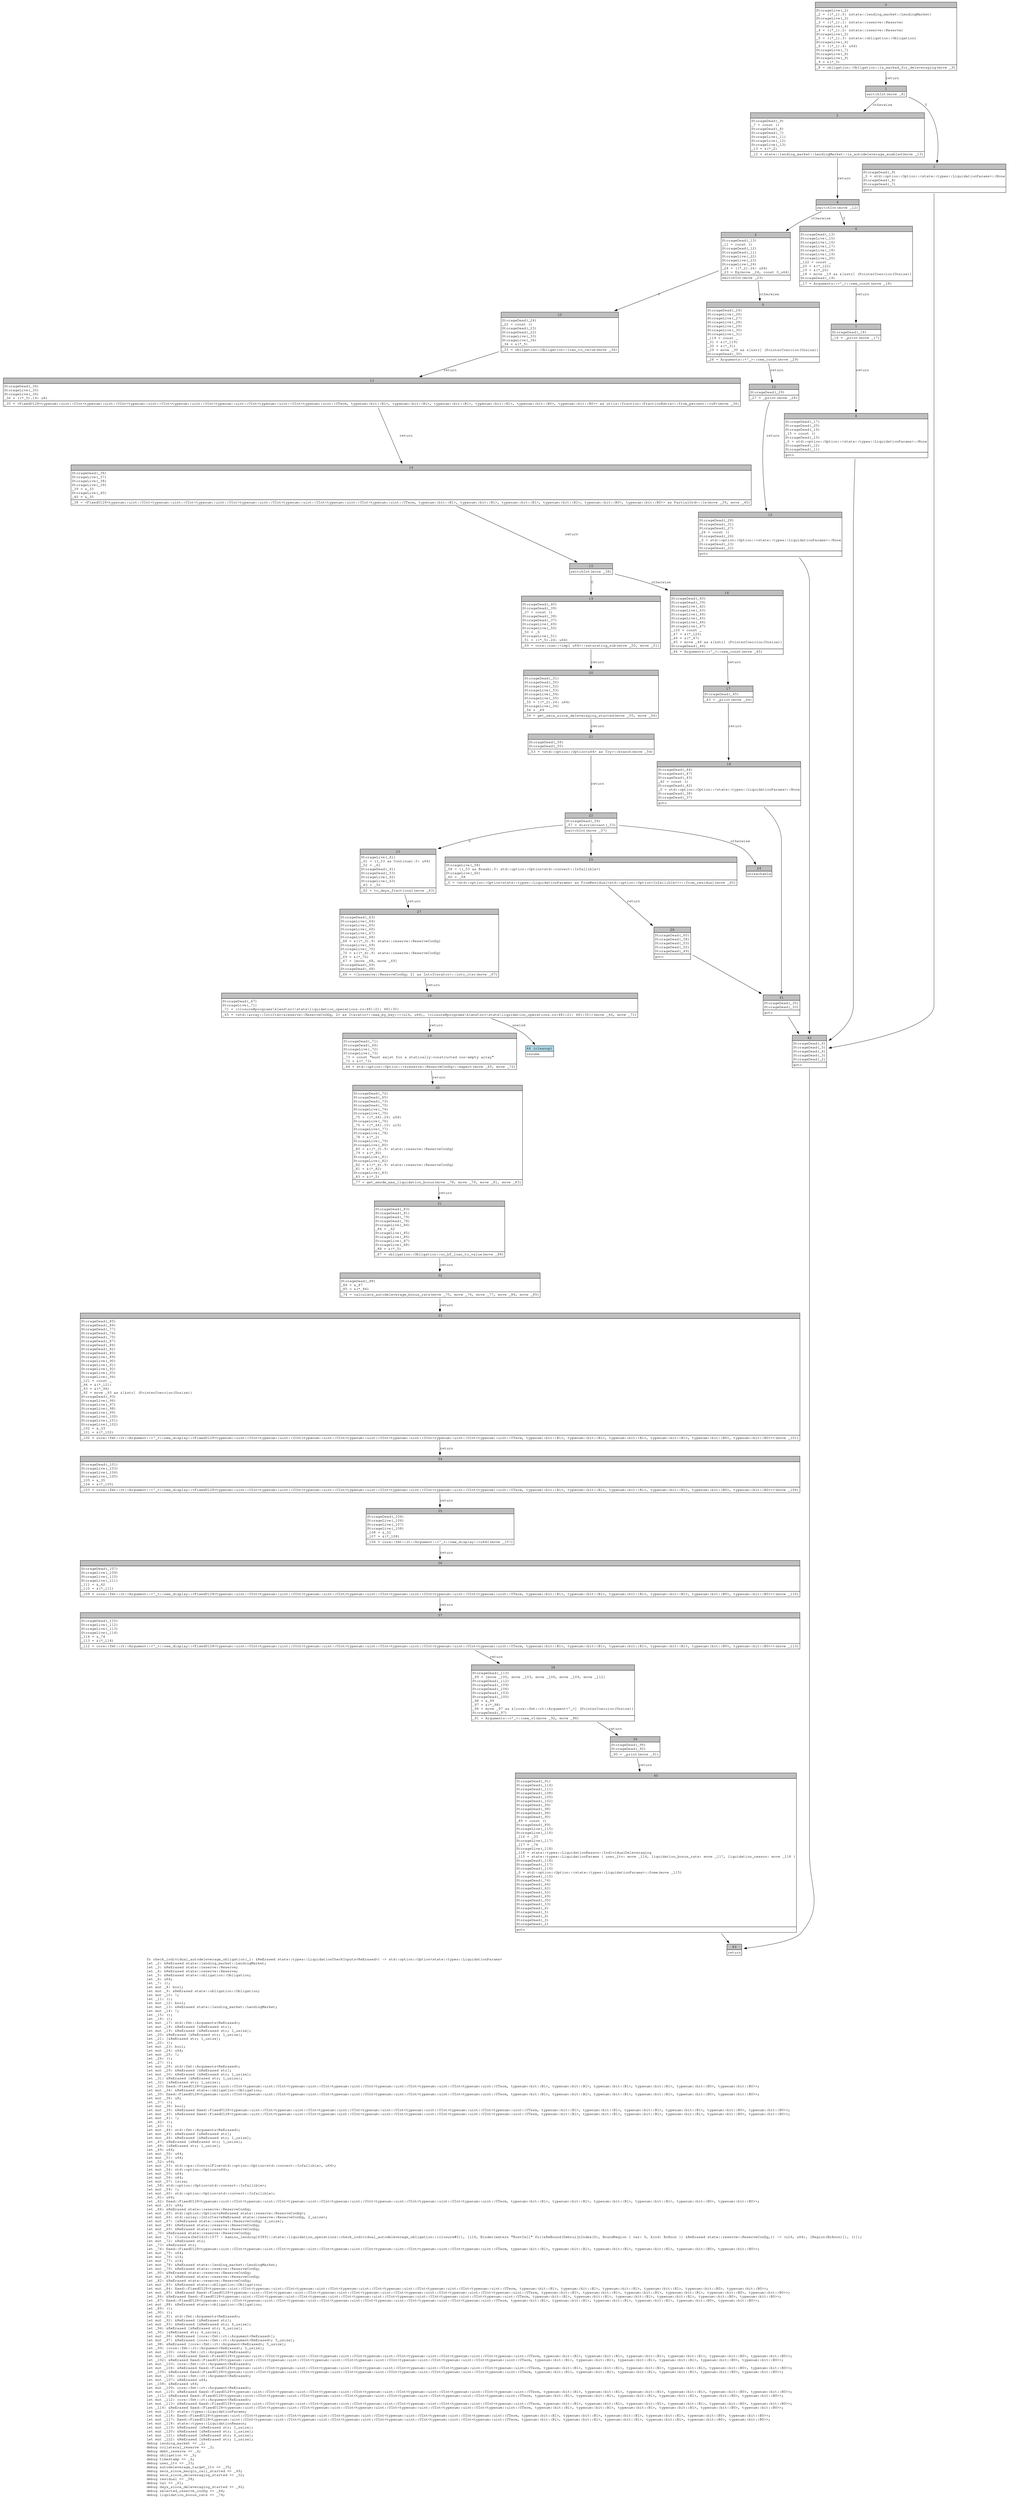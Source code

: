 digraph Mir_0_1576 {
    graph [fontname="Courier, monospace"];
    node [fontname="Courier, monospace"];
    edge [fontname="Courier, monospace"];
    label=<fn check_individual_autodeleverage_obligation(_1: &amp;ReErased state::types::LiquidationCheckInputs&lt;ReErased&gt;) -&gt; std::option::Option&lt;state::types::LiquidationParams&gt;<br align="left"/>let _2: &amp;ReErased state::lending_market::LendingMarket;<br align="left"/>let _3: &amp;ReErased state::reserve::Reserve;<br align="left"/>let _4: &amp;ReErased state::reserve::Reserve;<br align="left"/>let _5: &amp;ReErased state::obligation::Obligation;<br align="left"/>let _6: u64;<br align="left"/>let _7: ();<br align="left"/>let mut _8: bool;<br align="left"/>let mut _9: &amp;ReErased state::obligation::Obligation;<br align="left"/>let mut _10: !;<br align="left"/>let _11: ();<br align="left"/>let mut _12: bool;<br align="left"/>let mut _13: &amp;ReErased state::lending_market::LendingMarket;<br align="left"/>let mut _14: !;<br align="left"/>let _15: ();<br align="left"/>let _16: ();<br align="left"/>let mut _17: std::fmt::Arguments&lt;ReErased&gt;;<br align="left"/>let mut _18: &amp;ReErased [&amp;ReErased str];<br align="left"/>let mut _19: &amp;ReErased [&amp;ReErased str; 1_usize];<br align="left"/>let _20: &amp;ReErased [&amp;ReErased str; 1_usize];<br align="left"/>let _21: [&amp;ReErased str; 1_usize];<br align="left"/>let _22: ();<br align="left"/>let mut _23: bool;<br align="left"/>let mut _24: u64;<br align="left"/>let mut _25: !;<br align="left"/>let _26: ();<br align="left"/>let _27: ();<br align="left"/>let mut _28: std::fmt::Arguments&lt;ReErased&gt;;<br align="left"/>let mut _29: &amp;ReErased [&amp;ReErased str];<br align="left"/>let mut _30: &amp;ReErased [&amp;ReErased str; 1_usize];<br align="left"/>let _31: &amp;ReErased [&amp;ReErased str; 1_usize];<br align="left"/>let _32: [&amp;ReErased str; 1_usize];<br align="left"/>let _33: fixed::FixedU128&lt;typenum::uint::UInt&lt;typenum::uint::UInt&lt;typenum::uint::UInt&lt;typenum::uint::UInt&lt;typenum::uint::UInt&lt;typenum::uint::UInt&lt;typenum::uint::UTerm, typenum::bit::B1&gt;, typenum::bit::B1&gt;, typenum::bit::B1&gt;, typenum::bit::B1&gt;, typenum::bit::B0&gt;, typenum::bit::B0&gt;&gt;;<br align="left"/>let mut _34: &amp;ReErased state::obligation::Obligation;<br align="left"/>let _35: fixed::FixedU128&lt;typenum::uint::UInt&lt;typenum::uint::UInt&lt;typenum::uint::UInt&lt;typenum::uint::UInt&lt;typenum::uint::UInt&lt;typenum::uint::UInt&lt;typenum::uint::UTerm, typenum::bit::B1&gt;, typenum::bit::B1&gt;, typenum::bit::B1&gt;, typenum::bit::B1&gt;, typenum::bit::B0&gt;, typenum::bit::B0&gt;&gt;;<br align="left"/>let mut _36: u8;<br align="left"/>let _37: ();<br align="left"/>let mut _38: bool;<br align="left"/>let mut _39: &amp;ReErased fixed::FixedU128&lt;typenum::uint::UInt&lt;typenum::uint::UInt&lt;typenum::uint::UInt&lt;typenum::uint::UInt&lt;typenum::uint::UInt&lt;typenum::uint::UInt&lt;typenum::uint::UTerm, typenum::bit::B1&gt;, typenum::bit::B1&gt;, typenum::bit::B1&gt;, typenum::bit::B1&gt;, typenum::bit::B0&gt;, typenum::bit::B0&gt;&gt;;<br align="left"/>let mut _40: &amp;ReErased fixed::FixedU128&lt;typenum::uint::UInt&lt;typenum::uint::UInt&lt;typenum::uint::UInt&lt;typenum::uint::UInt&lt;typenum::uint::UInt&lt;typenum::uint::UInt&lt;typenum::uint::UTerm, typenum::bit::B1&gt;, typenum::bit::B1&gt;, typenum::bit::B1&gt;, typenum::bit::B1&gt;, typenum::bit::B0&gt;, typenum::bit::B0&gt;&gt;;<br align="left"/>let mut _41: !;<br align="left"/>let _42: ();<br align="left"/>let _43: ();<br align="left"/>let mut _44: std::fmt::Arguments&lt;ReErased&gt;;<br align="left"/>let mut _45: &amp;ReErased [&amp;ReErased str];<br align="left"/>let mut _46: &amp;ReErased [&amp;ReErased str; 1_usize];<br align="left"/>let _47: &amp;ReErased [&amp;ReErased str; 1_usize];<br align="left"/>let _48: [&amp;ReErased str; 1_usize];<br align="left"/>let _49: u64;<br align="left"/>let mut _50: u64;<br align="left"/>let mut _51: u64;<br align="left"/>let _52: u64;<br align="left"/>let mut _53: std::ops::ControlFlow&lt;std::option::Option&lt;std::convert::Infallible&gt;, u64&gt;;<br align="left"/>let mut _54: std::option::Option&lt;u64&gt;;<br align="left"/>let mut _55: u64;<br align="left"/>let mut _56: u64;<br align="left"/>let mut _57: isize;<br align="left"/>let _58: std::option::Option&lt;std::convert::Infallible&gt;;<br align="left"/>let mut _59: !;<br align="left"/>let mut _60: std::option::Option&lt;std::convert::Infallible&gt;;<br align="left"/>let _61: u64;<br align="left"/>let _62: fixed::FixedU128&lt;typenum::uint::UInt&lt;typenum::uint::UInt&lt;typenum::uint::UInt&lt;typenum::uint::UInt&lt;typenum::uint::UInt&lt;typenum::uint::UInt&lt;typenum::uint::UTerm, typenum::bit::B1&gt;, typenum::bit::B1&gt;, typenum::bit::B1&gt;, typenum::bit::B1&gt;, typenum::bit::B0&gt;, typenum::bit::B0&gt;&gt;;<br align="left"/>let mut _63: u64;<br align="left"/>let _64: &amp;ReErased state::reserve::ReserveConfig;<br align="left"/>let mut _65: std::option::Option&lt;&amp;ReErased state::reserve::ReserveConfig&gt;;<br align="left"/>let mut _66: std::array::IntoIter&lt;&amp;ReErased state::reserve::ReserveConfig, 2_usize&gt;;<br align="left"/>let mut _67: [&amp;ReErased state::reserve::ReserveConfig; 2_usize];<br align="left"/>let mut _68: &amp;ReErased state::reserve::ReserveConfig;<br align="left"/>let mut _69: &amp;ReErased state::reserve::ReserveConfig;<br align="left"/>let _70: &amp;ReErased state::reserve::ReserveConfig;<br align="left"/>let mut _71: Closure(DefId(0:1577 ~ kamino_lending[6389]::state::liquidation_operations::check_individual_autodeleverage_obligation::{closure#0}), [i16, Binder(extern &quot;RustCall&quot; fn((&amp;ReBound(DebruijnIndex(0), BoundRegion { var: 0, kind: BrAnon }) &amp;ReErased state::reserve::ReserveConfig,)) -&gt; (u16, u64), [Region(BrAnon)]), ()]);<br align="left"/>let mut _72: &amp;ReErased str;<br align="left"/>let _73: &amp;ReErased str;<br align="left"/>let _74: fixed::FixedU128&lt;typenum::uint::UInt&lt;typenum::uint::UInt&lt;typenum::uint::UInt&lt;typenum::uint::UInt&lt;typenum::uint::UInt&lt;typenum::uint::UInt&lt;typenum::uint::UTerm, typenum::bit::B1&gt;, typenum::bit::B1&gt;, typenum::bit::B1&gt;, typenum::bit::B1&gt;, typenum::bit::B0&gt;, typenum::bit::B0&gt;&gt;;<br align="left"/>let mut _75: u64;<br align="left"/>let mut _76: u16;<br align="left"/>let mut _77: u16;<br align="left"/>let mut _78: &amp;ReErased state::lending_market::LendingMarket;<br align="left"/>let mut _79: &amp;ReErased state::reserve::ReserveConfig;<br align="left"/>let _80: &amp;ReErased state::reserve::ReserveConfig;<br align="left"/>let mut _81: &amp;ReErased state::reserve::ReserveConfig;<br align="left"/>let _82: &amp;ReErased state::reserve::ReserveConfig;<br align="left"/>let mut _83: &amp;ReErased state::obligation::Obligation;<br align="left"/>let mut _84: fixed::FixedU128&lt;typenum::uint::UInt&lt;typenum::uint::UInt&lt;typenum::uint::UInt&lt;typenum::uint::UInt&lt;typenum::uint::UInt&lt;typenum::uint::UInt&lt;typenum::uint::UTerm, typenum::bit::B1&gt;, typenum::bit::B1&gt;, typenum::bit::B1&gt;, typenum::bit::B1&gt;, typenum::bit::B0&gt;, typenum::bit::B0&gt;&gt;;<br align="left"/>let mut _85: &amp;ReErased fixed::FixedU128&lt;typenum::uint::UInt&lt;typenum::uint::UInt&lt;typenum::uint::UInt&lt;typenum::uint::UInt&lt;typenum::uint::UInt&lt;typenum::uint::UInt&lt;typenum::uint::UTerm, typenum::bit::B1&gt;, typenum::bit::B1&gt;, typenum::bit::B1&gt;, typenum::bit::B1&gt;, typenum::bit::B0&gt;, typenum::bit::B0&gt;&gt;;<br align="left"/>let _86: &amp;ReErased fixed::FixedU128&lt;typenum::uint::UInt&lt;typenum::uint::UInt&lt;typenum::uint::UInt&lt;typenum::uint::UInt&lt;typenum::uint::UInt&lt;typenum::uint::UInt&lt;typenum::uint::UTerm, typenum::bit::B1&gt;, typenum::bit::B1&gt;, typenum::bit::B1&gt;, typenum::bit::B1&gt;, typenum::bit::B0&gt;, typenum::bit::B0&gt;&gt;;<br align="left"/>let _87: fixed::FixedU128&lt;typenum::uint::UInt&lt;typenum::uint::UInt&lt;typenum::uint::UInt&lt;typenum::uint::UInt&lt;typenum::uint::UInt&lt;typenum::uint::UInt&lt;typenum::uint::UTerm, typenum::bit::B1&gt;, typenum::bit::B1&gt;, typenum::bit::B1&gt;, typenum::bit::B1&gt;, typenum::bit::B0&gt;, typenum::bit::B0&gt;&gt;;<br align="left"/>let mut _88: &amp;ReErased state::obligation::Obligation;<br align="left"/>let _89: ();<br align="left"/>let _90: ();<br align="left"/>let mut _91: std::fmt::Arguments&lt;ReErased&gt;;<br align="left"/>let mut _92: &amp;ReErased [&amp;ReErased str];<br align="left"/>let mut _93: &amp;ReErased [&amp;ReErased str; 6_usize];<br align="left"/>let _94: &amp;ReErased [&amp;ReErased str; 6_usize];<br align="left"/>let _95: [&amp;ReErased str; 6_usize];<br align="left"/>let mut _96: &amp;ReErased [core::fmt::rt::Argument&lt;ReErased&gt;];<br align="left"/>let mut _97: &amp;ReErased [core::fmt::rt::Argument&lt;ReErased&gt;; 5_usize];<br align="left"/>let _98: &amp;ReErased [core::fmt::rt::Argument&lt;ReErased&gt;; 5_usize];<br align="left"/>let _99: [core::fmt::rt::Argument&lt;ReErased&gt;; 5_usize];<br align="left"/>let mut _100: core::fmt::rt::Argument&lt;ReErased&gt;;<br align="left"/>let mut _101: &amp;ReErased fixed::FixedU128&lt;typenum::uint::UInt&lt;typenum::uint::UInt&lt;typenum::uint::UInt&lt;typenum::uint::UInt&lt;typenum::uint::UInt&lt;typenum::uint::UInt&lt;typenum::uint::UTerm, typenum::bit::B1&gt;, typenum::bit::B1&gt;, typenum::bit::B1&gt;, typenum::bit::B1&gt;, typenum::bit::B0&gt;, typenum::bit::B0&gt;&gt;;<br align="left"/>let _102: &amp;ReErased fixed::FixedU128&lt;typenum::uint::UInt&lt;typenum::uint::UInt&lt;typenum::uint::UInt&lt;typenum::uint::UInt&lt;typenum::uint::UInt&lt;typenum::uint::UInt&lt;typenum::uint::UTerm, typenum::bit::B1&gt;, typenum::bit::B1&gt;, typenum::bit::B1&gt;, typenum::bit::B1&gt;, typenum::bit::B0&gt;, typenum::bit::B0&gt;&gt;;<br align="left"/>let mut _103: core::fmt::rt::Argument&lt;ReErased&gt;;<br align="left"/>let mut _104: &amp;ReErased fixed::FixedU128&lt;typenum::uint::UInt&lt;typenum::uint::UInt&lt;typenum::uint::UInt&lt;typenum::uint::UInt&lt;typenum::uint::UInt&lt;typenum::uint::UInt&lt;typenum::uint::UTerm, typenum::bit::B1&gt;, typenum::bit::B1&gt;, typenum::bit::B1&gt;, typenum::bit::B1&gt;, typenum::bit::B0&gt;, typenum::bit::B0&gt;&gt;;<br align="left"/>let _105: &amp;ReErased fixed::FixedU128&lt;typenum::uint::UInt&lt;typenum::uint::UInt&lt;typenum::uint::UInt&lt;typenum::uint::UInt&lt;typenum::uint::UInt&lt;typenum::uint::UInt&lt;typenum::uint::UTerm, typenum::bit::B1&gt;, typenum::bit::B1&gt;, typenum::bit::B1&gt;, typenum::bit::B1&gt;, typenum::bit::B0&gt;, typenum::bit::B0&gt;&gt;;<br align="left"/>let mut _106: core::fmt::rt::Argument&lt;ReErased&gt;;<br align="left"/>let mut _107: &amp;ReErased u64;<br align="left"/>let _108: &amp;ReErased u64;<br align="left"/>let mut _109: core::fmt::rt::Argument&lt;ReErased&gt;;<br align="left"/>let mut _110: &amp;ReErased fixed::FixedU128&lt;typenum::uint::UInt&lt;typenum::uint::UInt&lt;typenum::uint::UInt&lt;typenum::uint::UInt&lt;typenum::uint::UInt&lt;typenum::uint::UInt&lt;typenum::uint::UTerm, typenum::bit::B1&gt;, typenum::bit::B1&gt;, typenum::bit::B1&gt;, typenum::bit::B1&gt;, typenum::bit::B0&gt;, typenum::bit::B0&gt;&gt;;<br align="left"/>let _111: &amp;ReErased fixed::FixedU128&lt;typenum::uint::UInt&lt;typenum::uint::UInt&lt;typenum::uint::UInt&lt;typenum::uint::UInt&lt;typenum::uint::UInt&lt;typenum::uint::UInt&lt;typenum::uint::UTerm, typenum::bit::B1&gt;, typenum::bit::B1&gt;, typenum::bit::B1&gt;, typenum::bit::B1&gt;, typenum::bit::B0&gt;, typenum::bit::B0&gt;&gt;;<br align="left"/>let mut _112: core::fmt::rt::Argument&lt;ReErased&gt;;<br align="left"/>let mut _113: &amp;ReErased fixed::FixedU128&lt;typenum::uint::UInt&lt;typenum::uint::UInt&lt;typenum::uint::UInt&lt;typenum::uint::UInt&lt;typenum::uint::UInt&lt;typenum::uint::UInt&lt;typenum::uint::UTerm, typenum::bit::B1&gt;, typenum::bit::B1&gt;, typenum::bit::B1&gt;, typenum::bit::B1&gt;, typenum::bit::B0&gt;, typenum::bit::B0&gt;&gt;;<br align="left"/>let _114: &amp;ReErased fixed::FixedU128&lt;typenum::uint::UInt&lt;typenum::uint::UInt&lt;typenum::uint::UInt&lt;typenum::uint::UInt&lt;typenum::uint::UInt&lt;typenum::uint::UInt&lt;typenum::uint::UTerm, typenum::bit::B1&gt;, typenum::bit::B1&gt;, typenum::bit::B1&gt;, typenum::bit::B1&gt;, typenum::bit::B0&gt;, typenum::bit::B0&gt;&gt;;<br align="left"/>let mut _115: state::types::LiquidationParams;<br align="left"/>let mut _116: fixed::FixedU128&lt;typenum::uint::UInt&lt;typenum::uint::UInt&lt;typenum::uint::UInt&lt;typenum::uint::UInt&lt;typenum::uint::UInt&lt;typenum::uint::UInt&lt;typenum::uint::UTerm, typenum::bit::B1&gt;, typenum::bit::B1&gt;, typenum::bit::B1&gt;, typenum::bit::B1&gt;, typenum::bit::B0&gt;, typenum::bit::B0&gt;&gt;;<br align="left"/>let mut _117: fixed::FixedU128&lt;typenum::uint::UInt&lt;typenum::uint::UInt&lt;typenum::uint::UInt&lt;typenum::uint::UInt&lt;typenum::uint::UInt&lt;typenum::uint::UInt&lt;typenum::uint::UTerm, typenum::bit::B1&gt;, typenum::bit::B1&gt;, typenum::bit::B1&gt;, typenum::bit::B1&gt;, typenum::bit::B0&gt;, typenum::bit::B0&gt;&gt;;<br align="left"/>let mut _118: state::types::LiquidationReason;<br align="left"/>let mut _119: &amp;ReErased [&amp;ReErased str; 1_usize];<br align="left"/>let mut _120: &amp;ReErased [&amp;ReErased str; 1_usize];<br align="left"/>let mut _121: &amp;ReErased [&amp;ReErased str; 6_usize];<br align="left"/>let mut _122: &amp;ReErased [&amp;ReErased str; 1_usize];<br align="left"/>debug lending_market =&gt; _2;<br align="left"/>debug collateral_reserve =&gt; _3;<br align="left"/>debug debt_reserve =&gt; _4;<br align="left"/>debug obligation =&gt; _5;<br align="left"/>debug timestamp =&gt; _6;<br align="left"/>debug user_ltv =&gt; _33;<br align="left"/>debug autodeleverage_target_ltv =&gt; _35;<br align="left"/>debug secs_since_margin_call_started =&gt; _49;<br align="left"/>debug secs_since_deleveraging_started =&gt; _52;<br align="left"/>debug residual =&gt; _58;<br align="left"/>debug val =&gt; _61;<br align="left"/>debug days_since_deleveraging_started =&gt; _62;<br align="left"/>debug selected_reserve_config =&gt; _64;<br align="left"/>debug liquidation_bonus_rate =&gt; _74;<br align="left"/>>;
    bb0__0_1576 [shape="none", label=<<table border="0" cellborder="1" cellspacing="0"><tr><td bgcolor="gray" align="center" colspan="1">0</td></tr><tr><td align="left" balign="left">StorageLive(_2)<br/>_2 = ((*_1).0: &amp;state::lending_market::LendingMarket)<br/>StorageLive(_3)<br/>_3 = ((*_1).1: &amp;state::reserve::Reserve)<br/>StorageLive(_4)<br/>_4 = ((*_1).2: &amp;state::reserve::Reserve)<br/>StorageLive(_5)<br/>_5 = ((*_1).3: &amp;state::obligation::Obligation)<br/>StorageLive(_6)<br/>_6 = ((*_1).4: u64)<br/>StorageLive(_7)<br/>StorageLive(_8)<br/>StorageLive(_9)<br/>_9 = &amp;(*_5)<br/></td></tr><tr><td align="left">_8 = obligation::Obligation::is_marked_for_deleveraging(move _9)</td></tr></table>>];
    bb1__0_1576 [shape="none", label=<<table border="0" cellborder="1" cellspacing="0"><tr><td bgcolor="gray" align="center" colspan="1">1</td></tr><tr><td align="left">switchInt(move _8)</td></tr></table>>];
    bb2__0_1576 [shape="none", label=<<table border="0" cellborder="1" cellspacing="0"><tr><td bgcolor="gray" align="center" colspan="1">2</td></tr><tr><td align="left" balign="left">StorageDead(_9)<br/>_7 = const ()<br/>StorageDead(_8)<br/>StorageDead(_7)<br/>StorageLive(_11)<br/>StorageLive(_12)<br/>StorageLive(_13)<br/>_13 = &amp;(*_2)<br/></td></tr><tr><td align="left">_12 = state::lending_market::LendingMarket::is_autodeleverage_enabled(move _13)</td></tr></table>>];
    bb3__0_1576 [shape="none", label=<<table border="0" cellborder="1" cellspacing="0"><tr><td bgcolor="gray" align="center" colspan="1">3</td></tr><tr><td align="left" balign="left">StorageDead(_9)<br/>_0 = std::option::Option::&lt;state::types::LiquidationParams&gt;::None<br/>StorageDead(_8)<br/>StorageDead(_7)<br/></td></tr><tr><td align="left">goto</td></tr></table>>];
    bb4__0_1576 [shape="none", label=<<table border="0" cellborder="1" cellspacing="0"><tr><td bgcolor="gray" align="center" colspan="1">4</td></tr><tr><td align="left">switchInt(move _12)</td></tr></table>>];
    bb5__0_1576 [shape="none", label=<<table border="0" cellborder="1" cellspacing="0"><tr><td bgcolor="gray" align="center" colspan="1">5</td></tr><tr><td align="left" balign="left">StorageDead(_13)<br/>_11 = const ()<br/>StorageDead(_12)<br/>StorageDead(_11)<br/>StorageLive(_22)<br/>StorageLive(_23)<br/>StorageLive(_24)<br/>_24 = ((*_2).24: u64)<br/>_23 = Eq(move _24, const 0_u64)<br/></td></tr><tr><td align="left">switchInt(move _23)</td></tr></table>>];
    bb6__0_1576 [shape="none", label=<<table border="0" cellborder="1" cellspacing="0"><tr><td bgcolor="gray" align="center" colspan="1">6</td></tr><tr><td align="left" balign="left">StorageDead(_13)<br/>StorageLive(_15)<br/>StorageLive(_16)<br/>StorageLive(_17)<br/>StorageLive(_18)<br/>StorageLive(_19)<br/>StorageLive(_20)<br/>_122 = const _<br/>_20 = &amp;(*_122)<br/>_19 = &amp;(*_20)<br/>_18 = move _19 as &amp;[&amp;str] (PointerCoercion(Unsize))<br/>StorageDead(_19)<br/></td></tr><tr><td align="left">_17 = Arguments::&lt;'_&gt;::new_const(move _18)</td></tr></table>>];
    bb7__0_1576 [shape="none", label=<<table border="0" cellborder="1" cellspacing="0"><tr><td bgcolor="gray" align="center" colspan="1">7</td></tr><tr><td align="left" balign="left">StorageDead(_18)<br/></td></tr><tr><td align="left">_16 = _print(move _17)</td></tr></table>>];
    bb8__0_1576 [shape="none", label=<<table border="0" cellborder="1" cellspacing="0"><tr><td bgcolor="gray" align="center" colspan="1">8</td></tr><tr><td align="left" balign="left">StorageDead(_17)<br/>StorageDead(_20)<br/>StorageDead(_16)<br/>_15 = const ()<br/>StorageDead(_15)<br/>_0 = std::option::Option::&lt;state::types::LiquidationParams&gt;::None<br/>StorageDead(_12)<br/>StorageDead(_11)<br/></td></tr><tr><td align="left">goto</td></tr></table>>];
    bb9__0_1576 [shape="none", label=<<table border="0" cellborder="1" cellspacing="0"><tr><td bgcolor="gray" align="center" colspan="1">9</td></tr><tr><td align="left" balign="left">StorageDead(_24)<br/>StorageLive(_26)<br/>StorageLive(_27)<br/>StorageLive(_28)<br/>StorageLive(_29)<br/>StorageLive(_30)<br/>StorageLive(_31)<br/>_119 = const _<br/>_31 = &amp;(*_119)<br/>_30 = &amp;(*_31)<br/>_29 = move _30 as &amp;[&amp;str] (PointerCoercion(Unsize))<br/>StorageDead(_30)<br/></td></tr><tr><td align="left">_28 = Arguments::&lt;'_&gt;::new_const(move _29)</td></tr></table>>];
    bb10__0_1576 [shape="none", label=<<table border="0" cellborder="1" cellspacing="0"><tr><td bgcolor="gray" align="center" colspan="1">10</td></tr><tr><td align="left" balign="left">StorageDead(_24)<br/>_22 = const ()<br/>StorageDead(_23)<br/>StorageDead(_22)<br/>StorageLive(_33)<br/>StorageLive(_34)<br/>_34 = &amp;(*_5)<br/></td></tr><tr><td align="left">_33 = obligation::Obligation::loan_to_value(move _34)</td></tr></table>>];
    bb11__0_1576 [shape="none", label=<<table border="0" cellborder="1" cellspacing="0"><tr><td bgcolor="gray" align="center" colspan="1">11</td></tr><tr><td align="left" balign="left">StorageDead(_29)<br/></td></tr><tr><td align="left">_27 = _print(move _28)</td></tr></table>>];
    bb12__0_1576 [shape="none", label=<<table border="0" cellborder="1" cellspacing="0"><tr><td bgcolor="gray" align="center" colspan="1">12</td></tr><tr><td align="left" balign="left">StorageDead(_28)<br/>StorageDead(_31)<br/>StorageDead(_27)<br/>_26 = const ()<br/>StorageDead(_26)<br/>_0 = std::option::Option::&lt;state::types::LiquidationParams&gt;::None<br/>StorageDead(_23)<br/>StorageDead(_22)<br/></td></tr><tr><td align="left">goto</td></tr></table>>];
    bb13__0_1576 [shape="none", label=<<table border="0" cellborder="1" cellspacing="0"><tr><td bgcolor="gray" align="center" colspan="1">13</td></tr><tr><td align="left" balign="left">StorageDead(_34)<br/>StorageLive(_35)<br/>StorageLive(_36)<br/>_36 = ((*_5).19: u8)<br/></td></tr><tr><td align="left">_35 = &lt;FixedU128&lt;typenum::uint::UInt&lt;typenum::uint::UInt&lt;typenum::uint::UInt&lt;typenum::uint::UInt&lt;typenum::uint::UInt&lt;typenum::uint::UInt&lt;typenum::uint::UTerm, typenum::bit::B1&gt;, typenum::bit::B1&gt;, typenum::bit::B1&gt;, typenum::bit::B1&gt;, typenum::bit::B0&gt;, typenum::bit::B0&gt;&gt; as utils::fraction::FractionExtra&gt;::from_percent::&lt;u8&gt;(move _36)</td></tr></table>>];
    bb14__0_1576 [shape="none", label=<<table border="0" cellborder="1" cellspacing="0"><tr><td bgcolor="gray" align="center" colspan="1">14</td></tr><tr><td align="left" balign="left">StorageDead(_36)<br/>StorageLive(_37)<br/>StorageLive(_38)<br/>StorageLive(_39)<br/>_39 = &amp;_33<br/>StorageLive(_40)<br/>_40 = &amp;_35<br/></td></tr><tr><td align="left">_38 = &lt;FixedU128&lt;typenum::uint::UInt&lt;typenum::uint::UInt&lt;typenum::uint::UInt&lt;typenum::uint::UInt&lt;typenum::uint::UInt&lt;typenum::uint::UInt&lt;typenum::uint::UTerm, typenum::bit::B1&gt;, typenum::bit::B1&gt;, typenum::bit::B1&gt;, typenum::bit::B1&gt;, typenum::bit::B0&gt;, typenum::bit::B0&gt;&gt; as PartialOrd&gt;::le(move _39, move _40)</td></tr></table>>];
    bb15__0_1576 [shape="none", label=<<table border="0" cellborder="1" cellspacing="0"><tr><td bgcolor="gray" align="center" colspan="1">15</td></tr><tr><td align="left">switchInt(move _38)</td></tr></table>>];
    bb16__0_1576 [shape="none", label=<<table border="0" cellborder="1" cellspacing="0"><tr><td bgcolor="gray" align="center" colspan="1">16</td></tr><tr><td align="left" balign="left">StorageDead(_40)<br/>StorageDead(_39)<br/>StorageLive(_42)<br/>StorageLive(_43)<br/>StorageLive(_44)<br/>StorageLive(_45)<br/>StorageLive(_46)<br/>StorageLive(_47)<br/>_120 = const _<br/>_47 = &amp;(*_120)<br/>_46 = &amp;(*_47)<br/>_45 = move _46 as &amp;[&amp;str] (PointerCoercion(Unsize))<br/>StorageDead(_46)<br/></td></tr><tr><td align="left">_44 = Arguments::&lt;'_&gt;::new_const(move _45)</td></tr></table>>];
    bb17__0_1576 [shape="none", label=<<table border="0" cellborder="1" cellspacing="0"><tr><td bgcolor="gray" align="center" colspan="1">17</td></tr><tr><td align="left" balign="left">StorageDead(_45)<br/></td></tr><tr><td align="left">_43 = _print(move _44)</td></tr></table>>];
    bb18__0_1576 [shape="none", label=<<table border="0" cellborder="1" cellspacing="0"><tr><td bgcolor="gray" align="center" colspan="1">18</td></tr><tr><td align="left" balign="left">StorageDead(_44)<br/>StorageDead(_47)<br/>StorageDead(_43)<br/>_42 = const ()<br/>StorageDead(_42)<br/>_0 = std::option::Option::&lt;state::types::LiquidationParams&gt;::None<br/>StorageDead(_38)<br/>StorageDead(_37)<br/></td></tr><tr><td align="left">goto</td></tr></table>>];
    bb19__0_1576 [shape="none", label=<<table border="0" cellborder="1" cellspacing="0"><tr><td bgcolor="gray" align="center" colspan="1">19</td></tr><tr><td align="left" balign="left">StorageDead(_40)<br/>StorageDead(_39)<br/>_37 = const ()<br/>StorageDead(_38)<br/>StorageDead(_37)<br/>StorageLive(_49)<br/>StorageLive(_50)<br/>_50 = _6<br/>StorageLive(_51)<br/>_51 = ((*_5).24: u64)<br/></td></tr><tr><td align="left">_49 = core::num::&lt;impl u64&gt;::saturating_sub(move _50, move _51)</td></tr></table>>];
    bb20__0_1576 [shape="none", label=<<table border="0" cellborder="1" cellspacing="0"><tr><td bgcolor="gray" align="center" colspan="1">20</td></tr><tr><td align="left" balign="left">StorageDead(_51)<br/>StorageDead(_50)<br/>StorageLive(_52)<br/>StorageLive(_53)<br/>StorageLive(_54)<br/>StorageLive(_55)<br/>_55 = ((*_2).24: u64)<br/>StorageLive(_56)<br/>_56 = _49<br/></td></tr><tr><td align="left">_54 = get_secs_since_deleveraging_started(move _55, move _56)</td></tr></table>>];
    bb21__0_1576 [shape="none", label=<<table border="0" cellborder="1" cellspacing="0"><tr><td bgcolor="gray" align="center" colspan="1">21</td></tr><tr><td align="left" balign="left">StorageDead(_56)<br/>StorageDead(_55)<br/></td></tr><tr><td align="left">_53 = &lt;std::option::Option&lt;u64&gt; as Try&gt;::branch(move _54)</td></tr></table>>];
    bb22__0_1576 [shape="none", label=<<table border="0" cellborder="1" cellspacing="0"><tr><td bgcolor="gray" align="center" colspan="1">22</td></tr><tr><td align="left" balign="left">StorageDead(_54)<br/>_57 = discriminant(_53)<br/></td></tr><tr><td align="left">switchInt(move _57)</td></tr></table>>];
    bb23__0_1576 [shape="none", label=<<table border="0" cellborder="1" cellspacing="0"><tr><td bgcolor="gray" align="center" colspan="1">23</td></tr><tr><td align="left" balign="left">StorageLive(_61)<br/>_61 = ((_53 as Continue).0: u64)<br/>_52 = _61<br/>StorageDead(_61)<br/>StorageDead(_53)<br/>StorageLive(_62)<br/>StorageLive(_63)<br/>_63 = _52<br/></td></tr><tr><td align="left">_62 = to_days_fractional(move _63)</td></tr></table>>];
    bb24__0_1576 [shape="none", label=<<table border="0" cellborder="1" cellspacing="0"><tr><td bgcolor="gray" align="center" colspan="1">24</td></tr><tr><td align="left">unreachable</td></tr></table>>];
    bb25__0_1576 [shape="none", label=<<table border="0" cellborder="1" cellspacing="0"><tr><td bgcolor="gray" align="center" colspan="1">25</td></tr><tr><td align="left" balign="left">StorageLive(_58)<br/>_58 = ((_53 as Break).0: std::option::Option&lt;std::convert::Infallible&gt;)<br/>StorageLive(_60)<br/>_60 = _58<br/></td></tr><tr><td align="left">_0 = &lt;std::option::Option&lt;state::types::LiquidationParams&gt; as FromResidual&lt;std::option::Option&lt;Infallible&gt;&gt;&gt;::from_residual(move _60)</td></tr></table>>];
    bb26__0_1576 [shape="none", label=<<table border="0" cellborder="1" cellspacing="0"><tr><td bgcolor="gray" align="center" colspan="1">26</td></tr><tr><td align="left" balign="left">StorageDead(_60)<br/>StorageDead(_58)<br/>StorageDead(_53)<br/>StorageDead(_52)<br/>StorageDead(_49)<br/></td></tr><tr><td align="left">goto</td></tr></table>>];
    bb27__0_1576 [shape="none", label=<<table border="0" cellborder="1" cellspacing="0"><tr><td bgcolor="gray" align="center" colspan="1">27</td></tr><tr><td align="left" balign="left">StorageDead(_63)<br/>StorageLive(_64)<br/>StorageLive(_65)<br/>StorageLive(_66)<br/>StorageLive(_67)<br/>StorageLive(_68)<br/>_68 = &amp;((*_3).9: state::reserve::ReserveConfig)<br/>StorageLive(_69)<br/>StorageLive(_70)<br/>_70 = &amp;((*_4).9: state::reserve::ReserveConfig)<br/>_69 = &amp;(*_70)<br/>_67 = [move _68, move _69]<br/>StorageDead(_69)<br/>StorageDead(_68)<br/></td></tr><tr><td align="left">_66 = &lt;[&amp;reserve::ReserveConfig; 2] as IntoIterator&gt;::into_iter(move _67)</td></tr></table>>];
    bb28__0_1576 [shape="none", label=<<table border="0" cellborder="1" cellspacing="0"><tr><td bgcolor="gray" align="center" colspan="1">28</td></tr><tr><td align="left" balign="left">StorageDead(_67)<br/>StorageLive(_71)<br/>_71 = {closure@programs\klend\src\state\liquidation_operations.rs:481:21: 481:30}<br/></td></tr><tr><td align="left">_65 = &lt;std::array::IntoIter&lt;&amp;reserve::ReserveConfig, 2&gt; as Iterator&gt;::max_by_key::&lt;(u16, u64), {closure@programs\klend\src\state\liquidation_operations.rs:481:21: 481:30}&gt;(move _66, move _71)</td></tr></table>>];
    bb29__0_1576 [shape="none", label=<<table border="0" cellborder="1" cellspacing="0"><tr><td bgcolor="gray" align="center" colspan="1">29</td></tr><tr><td align="left" balign="left">StorageDead(_71)<br/>StorageDead(_66)<br/>StorageLive(_72)<br/>StorageLive(_73)<br/>_73 = const &quot;must exist for a statically-constructed non-empty array&quot;<br/>_72 = &amp;(*_73)<br/></td></tr><tr><td align="left">_64 = std::option::Option::&lt;&amp;reserve::ReserveConfig&gt;::expect(move _65, move _72)</td></tr></table>>];
    bb30__0_1576 [shape="none", label=<<table border="0" cellborder="1" cellspacing="0"><tr><td bgcolor="gray" align="center" colspan="1">30</td></tr><tr><td align="left" balign="left">StorageDead(_72)<br/>StorageDead(_65)<br/>StorageDead(_73)<br/>StorageDead(_70)<br/>StorageLive(_74)<br/>StorageLive(_75)<br/>_75 = ((*_64).29: u64)<br/>StorageLive(_76)<br/>_76 = ((*_64).10: u16)<br/>StorageLive(_77)<br/>StorageLive(_78)<br/>_78 = &amp;(*_2)<br/>StorageLive(_79)<br/>StorageLive(_80)<br/>_80 = &amp;((*_3).9: state::reserve::ReserveConfig)<br/>_79 = &amp;(*_80)<br/>StorageLive(_81)<br/>StorageLive(_82)<br/>_82 = &amp;((*_4).9: state::reserve::ReserveConfig)<br/>_81 = &amp;(*_82)<br/>StorageLive(_83)<br/>_83 = &amp;(*_5)<br/></td></tr><tr><td align="left">_77 = get_emode_max_liquidation_bonus(move _78, move _79, move _81, move _83)</td></tr></table>>];
    bb31__0_1576 [shape="none", label=<<table border="0" cellborder="1" cellspacing="0"><tr><td bgcolor="gray" align="center" colspan="1">31</td></tr><tr><td align="left" balign="left">StorageDead(_83)<br/>StorageDead(_81)<br/>StorageDead(_79)<br/>StorageDead(_78)<br/>StorageLive(_84)<br/>_84 = _62<br/>StorageLive(_85)<br/>StorageLive(_86)<br/>StorageLive(_87)<br/>StorageLive(_88)<br/>_88 = &amp;(*_5)<br/></td></tr><tr><td align="left">_87 = obligation::Obligation::no_bf_loan_to_value(move _88)</td></tr></table>>];
    bb32__0_1576 [shape="none", label=<<table border="0" cellborder="1" cellspacing="0"><tr><td bgcolor="gray" align="center" colspan="1">32</td></tr><tr><td align="left" balign="left">StorageDead(_88)<br/>_86 = &amp;_87<br/>_85 = &amp;(*_86)<br/></td></tr><tr><td align="left">_74 = calculate_autodeleverage_bonus_rate(move _75, move _76, move _77, move _84, move _85)</td></tr></table>>];
    bb33__0_1576 [shape="none", label=<<table border="0" cellborder="1" cellspacing="0"><tr><td bgcolor="gray" align="center" colspan="1">33</td></tr><tr><td align="left" balign="left">StorageDead(_85)<br/>StorageDead(_84)<br/>StorageDead(_77)<br/>StorageDead(_76)<br/>StorageDead(_75)<br/>StorageDead(_87)<br/>StorageDead(_86)<br/>StorageDead(_82)<br/>StorageDead(_80)<br/>StorageLive(_89)<br/>StorageLive(_90)<br/>StorageLive(_91)<br/>StorageLive(_92)<br/>StorageLive(_93)<br/>StorageLive(_94)<br/>_121 = const _<br/>_94 = &amp;(*_121)<br/>_93 = &amp;(*_94)<br/>_92 = move _93 as &amp;[&amp;str] (PointerCoercion(Unsize))<br/>StorageDead(_93)<br/>StorageLive(_96)<br/>StorageLive(_97)<br/>StorageLive(_98)<br/>StorageLive(_99)<br/>StorageLive(_100)<br/>StorageLive(_101)<br/>StorageLive(_102)<br/>_102 = &amp;_33<br/>_101 = &amp;(*_102)<br/></td></tr><tr><td align="left">_100 = core::fmt::rt::Argument::&lt;'_&gt;::new_display::&lt;FixedU128&lt;typenum::uint::UInt&lt;typenum::uint::UInt&lt;typenum::uint::UInt&lt;typenum::uint::UInt&lt;typenum::uint::UInt&lt;typenum::uint::UInt&lt;typenum::uint::UTerm, typenum::bit::B1&gt;, typenum::bit::B1&gt;, typenum::bit::B1&gt;, typenum::bit::B1&gt;, typenum::bit::B0&gt;, typenum::bit::B0&gt;&gt;&gt;(move _101)</td></tr></table>>];
    bb34__0_1576 [shape="none", label=<<table border="0" cellborder="1" cellspacing="0"><tr><td bgcolor="gray" align="center" colspan="1">34</td></tr><tr><td align="left" balign="left">StorageDead(_101)<br/>StorageLive(_103)<br/>StorageLive(_104)<br/>StorageLive(_105)<br/>_105 = &amp;_35<br/>_104 = &amp;(*_105)<br/></td></tr><tr><td align="left">_103 = core::fmt::rt::Argument::&lt;'_&gt;::new_display::&lt;FixedU128&lt;typenum::uint::UInt&lt;typenum::uint::UInt&lt;typenum::uint::UInt&lt;typenum::uint::UInt&lt;typenum::uint::UInt&lt;typenum::uint::UInt&lt;typenum::uint::UTerm, typenum::bit::B1&gt;, typenum::bit::B1&gt;, typenum::bit::B1&gt;, typenum::bit::B1&gt;, typenum::bit::B0&gt;, typenum::bit::B0&gt;&gt;&gt;(move _104)</td></tr></table>>];
    bb35__0_1576 [shape="none", label=<<table border="0" cellborder="1" cellspacing="0"><tr><td bgcolor="gray" align="center" colspan="1">35</td></tr><tr><td align="left" balign="left">StorageDead(_104)<br/>StorageLive(_106)<br/>StorageLive(_107)<br/>StorageLive(_108)<br/>_108 = &amp;_52<br/>_107 = &amp;(*_108)<br/></td></tr><tr><td align="left">_106 = core::fmt::rt::Argument::&lt;'_&gt;::new_display::&lt;u64&gt;(move _107)</td></tr></table>>];
    bb36__0_1576 [shape="none", label=<<table border="0" cellborder="1" cellspacing="0"><tr><td bgcolor="gray" align="center" colspan="1">36</td></tr><tr><td align="left" balign="left">StorageDead(_107)<br/>StorageLive(_109)<br/>StorageLive(_110)<br/>StorageLive(_111)<br/>_111 = &amp;_62<br/>_110 = &amp;(*_111)<br/></td></tr><tr><td align="left">_109 = core::fmt::rt::Argument::&lt;'_&gt;::new_display::&lt;FixedU128&lt;typenum::uint::UInt&lt;typenum::uint::UInt&lt;typenum::uint::UInt&lt;typenum::uint::UInt&lt;typenum::uint::UInt&lt;typenum::uint::UInt&lt;typenum::uint::UTerm, typenum::bit::B1&gt;, typenum::bit::B1&gt;, typenum::bit::B1&gt;, typenum::bit::B1&gt;, typenum::bit::B0&gt;, typenum::bit::B0&gt;&gt;&gt;(move _110)</td></tr></table>>];
    bb37__0_1576 [shape="none", label=<<table border="0" cellborder="1" cellspacing="0"><tr><td bgcolor="gray" align="center" colspan="1">37</td></tr><tr><td align="left" balign="left">StorageDead(_110)<br/>StorageLive(_112)<br/>StorageLive(_113)<br/>StorageLive(_114)<br/>_114 = &amp;_74<br/>_113 = &amp;(*_114)<br/></td></tr><tr><td align="left">_112 = core::fmt::rt::Argument::&lt;'_&gt;::new_display::&lt;FixedU128&lt;typenum::uint::UInt&lt;typenum::uint::UInt&lt;typenum::uint::UInt&lt;typenum::uint::UInt&lt;typenum::uint::UInt&lt;typenum::uint::UInt&lt;typenum::uint::UTerm, typenum::bit::B1&gt;, typenum::bit::B1&gt;, typenum::bit::B1&gt;, typenum::bit::B1&gt;, typenum::bit::B0&gt;, typenum::bit::B0&gt;&gt;&gt;(move _113)</td></tr></table>>];
    bb38__0_1576 [shape="none", label=<<table border="0" cellborder="1" cellspacing="0"><tr><td bgcolor="gray" align="center" colspan="1">38</td></tr><tr><td align="left" balign="left">StorageDead(_113)<br/>_99 = [move _100, move _103, move _106, move _109, move _112]<br/>StorageDead(_112)<br/>StorageDead(_109)<br/>StorageDead(_106)<br/>StorageDead(_103)<br/>StorageDead(_100)<br/>_98 = &amp;_99<br/>_97 = &amp;(*_98)<br/>_96 = move _97 as &amp;[core::fmt::rt::Argument&lt;'_&gt;] (PointerCoercion(Unsize))<br/>StorageDead(_97)<br/></td></tr><tr><td align="left">_91 = Arguments::&lt;'_&gt;::new_v1(move _92, move _96)</td></tr></table>>];
    bb39__0_1576 [shape="none", label=<<table border="0" cellborder="1" cellspacing="0"><tr><td bgcolor="gray" align="center" colspan="1">39</td></tr><tr><td align="left" balign="left">StorageDead(_96)<br/>StorageDead(_92)<br/></td></tr><tr><td align="left">_90 = _print(move _91)</td></tr></table>>];
    bb40__0_1576 [shape="none", label=<<table border="0" cellborder="1" cellspacing="0"><tr><td bgcolor="gray" align="center" colspan="1">40</td></tr><tr><td align="left" balign="left">StorageDead(_91)<br/>StorageDead(_114)<br/>StorageDead(_111)<br/>StorageDead(_108)<br/>StorageDead(_105)<br/>StorageDead(_102)<br/>StorageDead(_99)<br/>StorageDead(_98)<br/>StorageDead(_94)<br/>StorageDead(_90)<br/>_89 = const ()<br/>StorageDead(_89)<br/>StorageLive(_115)<br/>StorageLive(_116)<br/>_116 = _33<br/>StorageLive(_117)<br/>_117 = _74<br/>StorageLive(_118)<br/>_118 = state::types::LiquidationReason::IndividualDeleveraging<br/>_115 = state::types::LiquidationParams { user_ltv: move _116, liquidation_bonus_rate: move _117, liquidation_reason: move _118 }<br/>StorageDead(_118)<br/>StorageDead(_117)<br/>StorageDead(_116)<br/>_0 = std::option::Option::&lt;state::types::LiquidationParams&gt;::Some(move _115)<br/>StorageDead(_115)<br/>StorageDead(_74)<br/>StorageDead(_64)<br/>StorageDead(_62)<br/>StorageDead(_52)<br/>StorageDead(_49)<br/>StorageDead(_35)<br/>StorageDead(_33)<br/>StorageDead(_6)<br/>StorageDead(_5)<br/>StorageDead(_4)<br/>StorageDead(_3)<br/>StorageDead(_2)<br/></td></tr><tr><td align="left">goto</td></tr></table>>];
    bb41__0_1576 [shape="none", label=<<table border="0" cellborder="1" cellspacing="0"><tr><td bgcolor="gray" align="center" colspan="1">41</td></tr><tr><td align="left" balign="left">StorageDead(_35)<br/>StorageDead(_33)<br/></td></tr><tr><td align="left">goto</td></tr></table>>];
    bb42__0_1576 [shape="none", label=<<table border="0" cellborder="1" cellspacing="0"><tr><td bgcolor="gray" align="center" colspan="1">42</td></tr><tr><td align="left" balign="left">StorageDead(_6)<br/>StorageDead(_5)<br/>StorageDead(_4)<br/>StorageDead(_3)<br/>StorageDead(_2)<br/></td></tr><tr><td align="left">goto</td></tr></table>>];
    bb43__0_1576 [shape="none", label=<<table border="0" cellborder="1" cellspacing="0"><tr><td bgcolor="gray" align="center" colspan="1">43</td></tr><tr><td align="left">return</td></tr></table>>];
    bb44__0_1576 [shape="none", label=<<table border="0" cellborder="1" cellspacing="0"><tr><td bgcolor="lightblue" align="center" colspan="1">44 (cleanup)</td></tr><tr><td align="left">resume</td></tr></table>>];
    bb0__0_1576 -> bb1__0_1576 [label="return"];
    bb1__0_1576 -> bb3__0_1576 [label="0"];
    bb1__0_1576 -> bb2__0_1576 [label="otherwise"];
    bb2__0_1576 -> bb4__0_1576 [label="return"];
    bb3__0_1576 -> bb42__0_1576 [label=""];
    bb4__0_1576 -> bb6__0_1576 [label="0"];
    bb4__0_1576 -> bb5__0_1576 [label="otherwise"];
    bb5__0_1576 -> bb10__0_1576 [label="0"];
    bb5__0_1576 -> bb9__0_1576 [label="otherwise"];
    bb6__0_1576 -> bb7__0_1576 [label="return"];
    bb7__0_1576 -> bb8__0_1576 [label="return"];
    bb8__0_1576 -> bb42__0_1576 [label=""];
    bb9__0_1576 -> bb11__0_1576 [label="return"];
    bb10__0_1576 -> bb13__0_1576 [label="return"];
    bb11__0_1576 -> bb12__0_1576 [label="return"];
    bb12__0_1576 -> bb42__0_1576 [label=""];
    bb13__0_1576 -> bb14__0_1576 [label="return"];
    bb14__0_1576 -> bb15__0_1576 [label="return"];
    bb15__0_1576 -> bb19__0_1576 [label="0"];
    bb15__0_1576 -> bb16__0_1576 [label="otherwise"];
    bb16__0_1576 -> bb17__0_1576 [label="return"];
    bb17__0_1576 -> bb18__0_1576 [label="return"];
    bb18__0_1576 -> bb41__0_1576 [label=""];
    bb19__0_1576 -> bb20__0_1576 [label="return"];
    bb20__0_1576 -> bb21__0_1576 [label="return"];
    bb21__0_1576 -> bb22__0_1576 [label="return"];
    bb22__0_1576 -> bb23__0_1576 [label="0"];
    bb22__0_1576 -> bb25__0_1576 [label="1"];
    bb22__0_1576 -> bb24__0_1576 [label="otherwise"];
    bb23__0_1576 -> bb27__0_1576 [label="return"];
    bb25__0_1576 -> bb26__0_1576 [label="return"];
    bb26__0_1576 -> bb41__0_1576 [label=""];
    bb27__0_1576 -> bb28__0_1576 [label="return"];
    bb28__0_1576 -> bb29__0_1576 [label="return"];
    bb28__0_1576 -> bb44__0_1576 [label="unwind"];
    bb29__0_1576 -> bb30__0_1576 [label="return"];
    bb30__0_1576 -> bb31__0_1576 [label="return"];
    bb31__0_1576 -> bb32__0_1576 [label="return"];
    bb32__0_1576 -> bb33__0_1576 [label="return"];
    bb33__0_1576 -> bb34__0_1576 [label="return"];
    bb34__0_1576 -> bb35__0_1576 [label="return"];
    bb35__0_1576 -> bb36__0_1576 [label="return"];
    bb36__0_1576 -> bb37__0_1576 [label="return"];
    bb37__0_1576 -> bb38__0_1576 [label="return"];
    bb38__0_1576 -> bb39__0_1576 [label="return"];
    bb39__0_1576 -> bb40__0_1576 [label="return"];
    bb40__0_1576 -> bb43__0_1576 [label=""];
    bb41__0_1576 -> bb42__0_1576 [label=""];
    bb42__0_1576 -> bb43__0_1576 [label=""];
}
